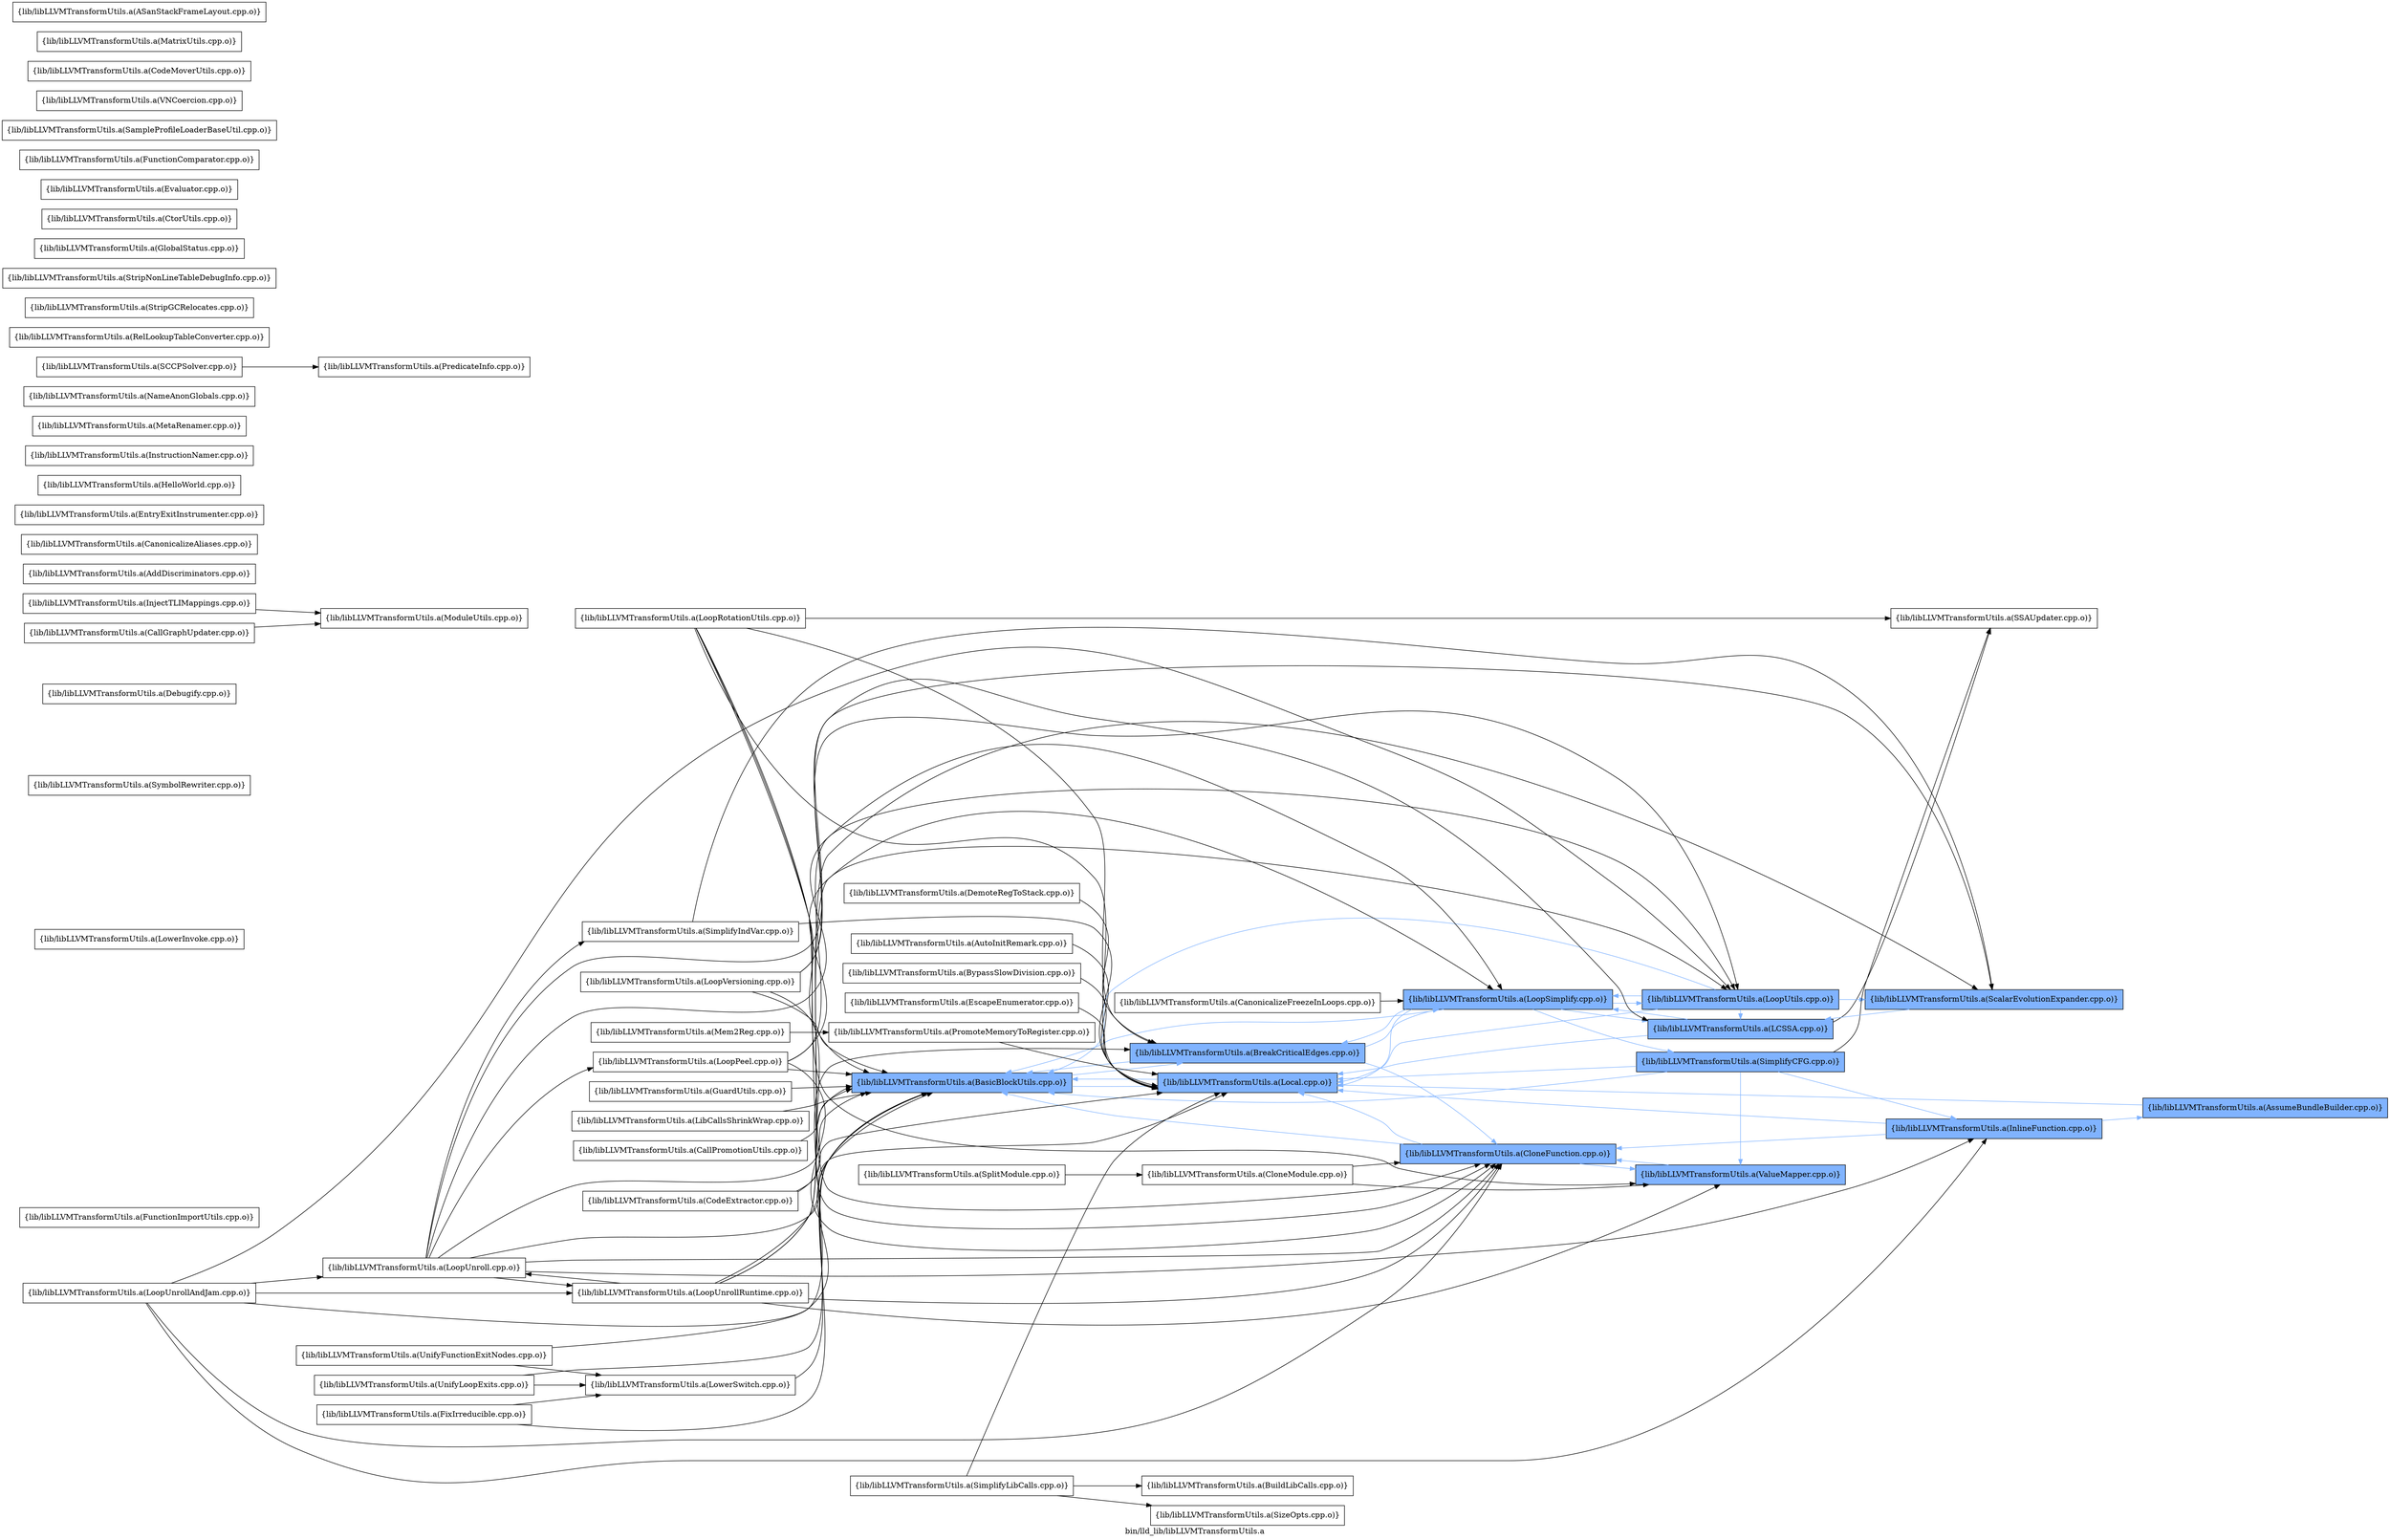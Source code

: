 digraph "bin/lld_lib/libLLVMTransformUtils.a" {
	label="bin/lld_lib/libLLVMTransformUtils.a";
	rankdir=LR;
	{ rank=same; Node0x55876801a5e8;  }
	{ rank=same; Node0x55876801ab88; Node0x558768018568;  }
	{ rank=same; Node0x558768029d18; Node0x558768019a08;  }
	{ rank=same; Node0x558768038278; Node0x558768018428; Node0x55876801a4a8; Node0x5587680374b8;  }
	{ rank=same; Node0x55876803af28; Node0x558768022f18; Node0x558768019738;  }

	Node0x55876801a5e8 [shape=record,shape=box,group=1,style=filled,fillcolor="0.600000 0.5 1",label="{lib/libLLVMTransformUtils.a(BasicBlockUtils.cpp.o)}"];
	Node0x55876801a5e8 -> Node0x55876801ab88[color="0.600000 0.5 1"];
	Node0x55876801a5e8 -> Node0x558768018568[color="0.600000 0.5 1"];
	Node0x558768038958 [shape=record,shape=box,group=0,label="{lib/libLLVMTransformUtils.a(SizeOpts.cpp.o)}"];
	Node0x558768018568 [shape=record,shape=box,group=1,style=filled,fillcolor="0.600000 0.5 1",label="{lib/libLLVMTransformUtils.a(Local.cpp.o)}"];
	Node0x558768018568 -> Node0x55876801a5e8[color="0.600000 0.5 1"];
	Node0x55876801ab88 [shape=record,shape=box,group=1,style=filled,fillcolor="0.600000 0.5 1",label="{lib/libLLVMTransformUtils.a(BreakCriticalEdges.cpp.o)}"];
	Node0x55876801ab88 -> Node0x55876801a5e8[color="0.600000 0.5 1"];
	Node0x55876801ab88 -> Node0x558768029d18[color="0.600000 0.5 1"];
	Node0x55876801ab88 -> Node0x558768019a08[color="0.600000 0.5 1"];
	Node0x55876803a208 [shape=record,shape=box,group=0,label="{lib/libLLVMTransformUtils.a(FunctionImportUtils.cpp.o)}"];
	Node0x5587680382c8 [shape=record,shape=box,group=0,label="{lib/libLLVMTransformUtils.a(SplitModule.cpp.o)}"];
	Node0x5587680382c8 -> Node0x558768035118;
	Node0x5587680295e8 [shape=record,shape=box,group=0,label="{lib/libLLVMTransformUtils.a(CanonicalizeFreezeInLoops.cpp.o)}"];
	Node0x5587680295e8 -> Node0x558768019a08;
	Node0x55876801c3e8 [shape=record,shape=box,group=0,label="{lib/libLLVMTransformUtils.a(LowerInvoke.cpp.o)}"];
	Node0x5587680343a8 [shape=record,shape=box,group=0,label="{lib/libLLVMTransformUtils.a(SymbolRewriter.cpp.o)}"];
	Node0x558768016998 [shape=record,shape=box,group=0,label="{lib/libLLVMTransformUtils.a(BypassSlowDivision.cpp.o)}"];
	Node0x558768016998 -> Node0x558768018568;
	Node0x558768038d68 [shape=record,shape=box,group=0,label="{lib/libLLVMTransformUtils.a(SimplifyLibCalls.cpp.o)}"];
	Node0x558768038d68 -> Node0x55876801ae58;
	Node0x558768038d68 -> Node0x558768018568;
	Node0x558768038d68 -> Node0x558768038958;
	Node0x558768021d48 [shape=record,shape=box,group=0,label="{lib/libLLVMTransformUtils.a(Debugify.cpp.o)}"];
	Node0x5587680374b8 [shape=record,shape=box,group=1,style=filled,fillcolor="0.600000 0.5 1",label="{lib/libLLVMTransformUtils.a(SimplifyCFG.cpp.o)}"];
	Node0x5587680374b8 -> Node0x55876801a5e8[color="0.600000 0.5 1"];
	Node0x5587680374b8 -> Node0x558768019738[color="0.600000 0.5 1"];
	Node0x5587680374b8 -> Node0x558768018568[color="0.600000 0.5 1"];
	Node0x5587680374b8 -> Node0x55876803af28;
	Node0x5587680374b8 -> Node0x558768038278[color="0.600000 0.5 1"];
	Node0x558768018428 [shape=record,shape=box,group=1,style=filled,fillcolor="0.600000 0.5 1",label="{lib/libLLVMTransformUtils.a(LCSSA.cpp.o)}"];
	Node0x558768018428 -> Node0x558768018568[color="0.600000 0.5 1"];
	Node0x558768018428 -> Node0x558768019a08[color="0.600000 0.5 1"];
	Node0x558768018428 -> Node0x55876803af28;
	Node0x558768019a08 [shape=record,shape=box,group=1,style=filled,fillcolor="0.600000 0.5 1",label="{lib/libLLVMTransformUtils.a(LoopSimplify.cpp.o)}"];
	Node0x558768019a08 -> Node0x55876801a5e8[color="0.600000 0.5 1"];
	Node0x558768019a08 -> Node0x55876801ab88[color="0.600000 0.5 1"];
	Node0x558768019a08 -> Node0x558768018428[color="0.600000 0.5 1"];
	Node0x558768019a08 -> Node0x558768018568[color="0.600000 0.5 1"];
	Node0x558768019a08 -> Node0x55876801a4a8[color="0.600000 0.5 1"];
	Node0x558768019a08 -> Node0x5587680374b8[color="0.600000 0.5 1"];
	Node0x558768022f18 [shape=record,shape=box,group=1,style=filled,fillcolor="0.600000 0.5 1",label="{lib/libLLVMTransformUtils.a(ScalarEvolutionExpander.cpp.o)}"];
	Node0x558768022f18 -> Node0x558768018428[color="0.600000 0.5 1"];
	Node0x558768019738 [shape=record,shape=box,group=1,style=filled,fillcolor="0.600000 0.5 1",label="{lib/libLLVMTransformUtils.a(InlineFunction.cpp.o)}"];
	Node0x558768019738 -> Node0x558768019a58[color="0.600000 0.5 1"];
	Node0x558768019738 -> Node0x558768029d18[color="0.600000 0.5 1"];
	Node0x558768019738 -> Node0x558768018568[color="0.600000 0.5 1"];
	Node0x558768022428 [shape=record,shape=box,group=0,label="{lib/libLLVMTransformUtils.a(DemoteRegToStack.cpp.o)}"];
	Node0x558768022428 -> Node0x55876801ab88;
	Node0x558768020b78 [shape=record,shape=box,group=0,label="{lib/libLLVMTransformUtils.a(EscapeEnumerator.cpp.o)}"];
	Node0x558768020b78 -> Node0x558768018568;
	Node0x558768020268 [shape=record,shape=box,group=0,label="{lib/libLLVMTransformUtils.a(ModuleUtils.cpp.o)}"];
	Node0x55876801a4a8 [shape=record,shape=box,group=1,style=filled,fillcolor="0.600000 0.5 1",label="{lib/libLLVMTransformUtils.a(LoopUtils.cpp.o)}"];
	Node0x55876801a4a8 -> Node0x55876801a5e8[color="0.600000 0.5 1"];
	Node0x55876801a4a8 -> Node0x558768018428[color="0.600000 0.5 1"];
	Node0x55876801a4a8 -> Node0x558768018568[color="0.600000 0.5 1"];
	Node0x55876801a4a8 -> Node0x558768019a08[color="0.600000 0.5 1"];
	Node0x55876801a4a8 -> Node0x558768022f18[color="0.600000 0.5 1"];
	Node0x558768029d18 [shape=record,shape=box,group=1,style=filled,fillcolor="0.600000 0.5 1",label="{lib/libLLVMTransformUtils.a(CloneFunction.cpp.o)}"];
	Node0x558768029d18 -> Node0x55876801a5e8[color="0.600000 0.5 1"];
	Node0x558768029d18 -> Node0x558768018568[color="0.600000 0.5 1"];
	Node0x558768029d18 -> Node0x558768038278[color="0.600000 0.5 1"];
	Node0x55876803af28 [shape=record,shape=box,group=0,label="{lib/libLLVMTransformUtils.a(SSAUpdater.cpp.o)}"];
	Node0x558768038278 [shape=record,shape=box,group=1,style=filled,fillcolor="0.600000 0.5 1",label="{lib/libLLVMTransformUtils.a(ValueMapper.cpp.o)}"];
	Node0x558768038278 -> Node0x558768029d18[color="0.600000 0.5 1"];
	Node0x55876801d608 [shape=record,shape=box,group=0,label="{lib/libLLVMTransformUtils.a(AddDiscriminators.cpp.o)}"];
	Node0x558768019a58 [shape=record,shape=box,group=1,style=filled,fillcolor="0.600000 0.5 1",label="{lib/libLLVMTransformUtils.a(AssumeBundleBuilder.cpp.o)}"];
	Node0x558768019a58 -> Node0x558768018568[color="0.600000 0.5 1"];
	Node0x5587680294f8 [shape=record,shape=box,group=0,label="{lib/libLLVMTransformUtils.a(CanonicalizeAliases.cpp.o)}"];
	Node0x5587680226f8 [shape=record,shape=box,group=0,label="{lib/libLLVMTransformUtils.a(EntryExitInstrumenter.cpp.o)}"];
	Node0x55876803b018 [shape=record,shape=box,group=0,label="{lib/libLLVMTransformUtils.a(FixIrreducible.cpp.o)}"];
	Node0x55876803b018 -> Node0x55876801a5e8;
	Node0x55876803b018 -> Node0x55876801ee18;
	Node0x55876801a318 [shape=record,shape=box,group=0,label="{lib/libLLVMTransformUtils.a(HelloWorld.cpp.o)}"];
	Node0x558768019c88 [shape=record,shape=box,group=0,label="{lib/libLLVMTransformUtils.a(InjectTLIMappings.cpp.o)}"];
	Node0x558768019c88 -> Node0x558768020268;
	Node0x5587680190a8 [shape=record,shape=box,group=0,label="{lib/libLLVMTransformUtils.a(InstructionNamer.cpp.o)}"];
	Node0x558768016c68 [shape=record,shape=box,group=0,label="{lib/libLLVMTransformUtils.a(LibCallsShrinkWrap.cpp.o)}"];
	Node0x558768016c68 -> Node0x55876801a5e8;
	Node0x55876801a278 [shape=record,shape=box,group=0,label="{lib/libLLVMTransformUtils.a(LoopVersioning.cpp.o)}"];
	Node0x55876801a278 -> Node0x55876801a5e8;
	Node0x55876801a278 -> Node0x558768029d18;
	Node0x55876801a278 -> Node0x55876801a4a8;
	Node0x55876801a278 -> Node0x558768022f18;
	Node0x55876801ee18 [shape=record,shape=box,group=0,label="{lib/libLLVMTransformUtils.a(LowerSwitch.cpp.o)}"];
	Node0x55876801ee18 -> Node0x55876801a5e8;
	Node0x55876801fc28 [shape=record,shape=box,group=0,label="{lib/libLLVMTransformUtils.a(Mem2Reg.cpp.o)}"];
	Node0x55876801fc28 -> Node0x558768021758;
	Node0x55876801fe08 [shape=record,shape=box,group=0,label="{lib/libLLVMTransformUtils.a(MetaRenamer.cpp.o)}"];
	Node0x558768021398 [shape=record,shape=box,group=0,label="{lib/libLLVMTransformUtils.a(NameAnonGlobals.cpp.o)}"];
	Node0x558768021b68 [shape=record,shape=box,group=0,label="{lib/libLLVMTransformUtils.a(PredicateInfo.cpp.o)}"];
	Node0x5587680228d8 [shape=record,shape=box,group=0,label="{lib/libLLVMTransformUtils.a(RelLookupTableConverter.cpp.o)}"];
	Node0x55876803b0b8 [shape=record,shape=box,group=0,label="{lib/libLLVMTransformUtils.a(StripGCRelocates.cpp.o)}"];
	Node0x5587680349e8 [shape=record,shape=box,group=0,label="{lib/libLLVMTransformUtils.a(StripNonLineTableDebugInfo.cpp.o)}"];
	Node0x558768030528 [shape=record,shape=box,group=0,label="{lib/libLLVMTransformUtils.a(UnifyFunctionExitNodes.cpp.o)}"];
	Node0x558768030528 -> Node0x55876801ab88;
	Node0x558768030528 -> Node0x55876801ee18;
	Node0x558768038598 [shape=record,shape=box,group=0,label="{lib/libLLVMTransformUtils.a(UnifyLoopExits.cpp.o)}"];
	Node0x558768038598 -> Node0x55876801a5e8;
	Node0x558768038598 -> Node0x55876801ee18;
	Node0x558768021758 [shape=record,shape=box,group=0,label="{lib/libLLVMTransformUtils.a(PromoteMemoryToRegister.cpp.o)}"];
	Node0x558768021758 -> Node0x558768018568;
	Node0x558768026168 [shape=record,shape=box,group=0,label="{lib/libLLVMTransformUtils.a(CallGraphUpdater.cpp.o)}"];
	Node0x558768026168 -> Node0x558768020268;
	Node0x5587680280f8 [shape=record,shape=box,group=0,label="{lib/libLLVMTransformUtils.a(CodeExtractor.cpp.o)}"];
	Node0x5587680280f8 -> Node0x55876801a5e8;
	Node0x5587680280f8 -> Node0x558768018568;
	Node0x55876801aa48 [shape=record,shape=box,group=0,label="{lib/libLLVMTransformUtils.a(GlobalStatus.cpp.o)}"];
	Node0x558768028e18 [shape=record,shape=box,group=0,label="{lib/libLLVMTransformUtils.a(CtorUtils.cpp.o)}"];
	Node0x55876803b838 [shape=record,shape=box,group=0,label="{lib/libLLVMTransformUtils.a(Evaluator.cpp.o)}"];
	Node0x55876801ae58 [shape=record,shape=box,group=0,label="{lib/libLLVMTransformUtils.a(BuildLibCalls.cpp.o)}"];
	Node0x558768016c18 [shape=record,shape=box,group=0,label="{lib/libLLVMTransformUtils.a(CallPromotionUtils.cpp.o)}"];
	Node0x558768016c18 -> Node0x55876801a5e8;
	Node0x5587680394e8 [shape=record,shape=box,group=0,label="{lib/libLLVMTransformUtils.a(FunctionComparator.cpp.o)}"];
	Node0x558768037c88 [shape=record,shape=box,group=0,label="{lib/libLLVMTransformUtils.a(SampleProfileLoaderBaseUtil.cpp.o)}"];
	Node0x558768019aa8 [shape=record,shape=box,group=0,label="{lib/libLLVMTransformUtils.a(AutoInitRemark.cpp.o)}"];
	Node0x558768019aa8 -> Node0x558768018568;
	Node0x55876801b088 [shape=record,shape=box,group=0,label="{lib/libLLVMTransformUtils.a(GuardUtils.cpp.o)}"];
	Node0x55876801b088 -> Node0x55876801a5e8;
	Node0x558768038a48 [shape=record,shape=box,group=0,label="{lib/libLLVMTransformUtils.a(VNCoercion.cpp.o)}"];
	Node0x558768036c98 [shape=record,shape=box,group=0,label="{lib/libLLVMTransformUtils.a(SimplifyIndVar.cpp.o)}"];
	Node0x558768036c98 -> Node0x558768018568;
	Node0x558768036c98 -> Node0x558768022f18;
	Node0x558768028878 [shape=record,shape=box,group=0,label="{lib/libLLVMTransformUtils.a(CodeMoverUtils.cpp.o)}"];
	Node0x5587680181a8 [shape=record,shape=box,group=0,label="{lib/libLLVMTransformUtils.a(LoopPeel.cpp.o)}"];
	Node0x5587680181a8 -> Node0x55876801a5e8;
	Node0x5587680181a8 -> Node0x558768029d18;
	Node0x5587680181a8 -> Node0x558768019a08;
	Node0x5587680181a8 -> Node0x55876801a4a8;
	Node0x558768017ed8 [shape=record,shape=box,group=0,label="{lib/libLLVMTransformUtils.a(LoopRotationUtils.cpp.o)}"];
	Node0x558768017ed8 -> Node0x55876801a5e8;
	Node0x558768017ed8 -> Node0x55876801ab88;
	Node0x558768017ed8 -> Node0x558768029d18;
	Node0x558768017ed8 -> Node0x558768018568;
	Node0x558768017ed8 -> Node0x55876803af28;
	Node0x558768017ed8 -> Node0x558768038278;
	Node0x558768019f08 [shape=record,shape=box,group=0,label="{lib/libLLVMTransformUtils.a(LoopUnroll.cpp.o)}"];
	Node0x558768019f08 -> Node0x55876801a5e8;
	Node0x558768019f08 -> Node0x558768029d18;
	Node0x558768019f08 -> Node0x558768019738;
	Node0x558768019f08 -> Node0x558768018428;
	Node0x558768019f08 -> Node0x558768018568;
	Node0x558768019f08 -> Node0x5587680181a8;
	Node0x558768019f08 -> Node0x558768019a08;
	Node0x558768019f08 -> Node0x55876801b178;
	Node0x558768019f08 -> Node0x558768036c98;
	Node0x558768018d88 [shape=record,shape=box,group=0,label="{lib/libLLVMTransformUtils.a(LoopUnrollAndJam.cpp.o)}"];
	Node0x558768018d88 -> Node0x55876801a5e8;
	Node0x558768018d88 -> Node0x558768029d18;
	Node0x558768018d88 -> Node0x558768019738;
	Node0x558768018d88 -> Node0x558768019f08;
	Node0x558768018d88 -> Node0x55876801b178;
	Node0x558768018d88 -> Node0x55876801a4a8;
	Node0x55876801f1d8 [shape=record,shape=box,group=0,label="{lib/libLLVMTransformUtils.a(MatrixUtils.cpp.o)}"];
	Node0x558768022c48 [shape=record,shape=box,group=0,label="{lib/libLLVMTransformUtils.a(SCCPSolver.cpp.o)}"];
	Node0x558768022c48 -> Node0x558768021b68;
	Node0x558768018ab8 [shape=record,shape=box,group=0,label="{lib/libLLVMTransformUtils.a(ASanStackFrameLayout.cpp.o)}"];
	Node0x55876801b178 [shape=record,shape=box,group=0,label="{lib/libLLVMTransformUtils.a(LoopUnrollRuntime.cpp.o)}"];
	Node0x55876801b178 -> Node0x55876801a5e8;
	Node0x55876801b178 -> Node0x558768029d18;
	Node0x55876801b178 -> Node0x558768019f08;
	Node0x55876801b178 -> Node0x55876801a4a8;
	Node0x55876801b178 -> Node0x558768022f18;
	Node0x55876801b178 -> Node0x558768038278;
	Node0x558768035118 [shape=record,shape=box,group=0,label="{lib/libLLVMTransformUtils.a(CloneModule.cpp.o)}"];
	Node0x558768035118 -> Node0x558768029d18;
	Node0x558768035118 -> Node0x558768038278;
}
